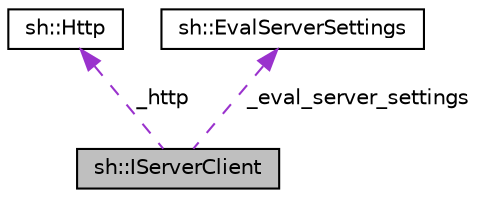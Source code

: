 digraph "sh::IServerClient"
{
 // LATEX_PDF_SIZE
  edge [fontname="Helvetica",fontsize="10",labelfontname="Helvetica",labelfontsize="10"];
  node [fontname="Helvetica",fontsize="10",shape=record];
  Node1 [label="sh::IServerClient",height=0.2,width=0.4,color="black", fillcolor="grey75", style="filled", fontcolor="black",tooltip="Unified interface for all remote evaluation servers."];
  Node2 -> Node1 [dir="back",color="darkorchid3",fontsize="10",style="dashed",label=" _http" ,fontname="Helvetica"];
  Node2 [label="sh::Http",height=0.2,width=0.4,color="black", fillcolor="white", style="filled",URL="$classsh_1_1_http.html",tooltip=" "];
  Node3 -> Node1 [dir="back",color="darkorchid3",fontsize="10",style="dashed",label=" _eval_server_settings" ,fontname="Helvetica"];
  Node3 [label="sh::EvalServerSettings",height=0.2,width=0.4,color="black", fillcolor="white", style="filled",URL="$structsh_1_1_eval_server_settings.html",tooltip=" "];
}
